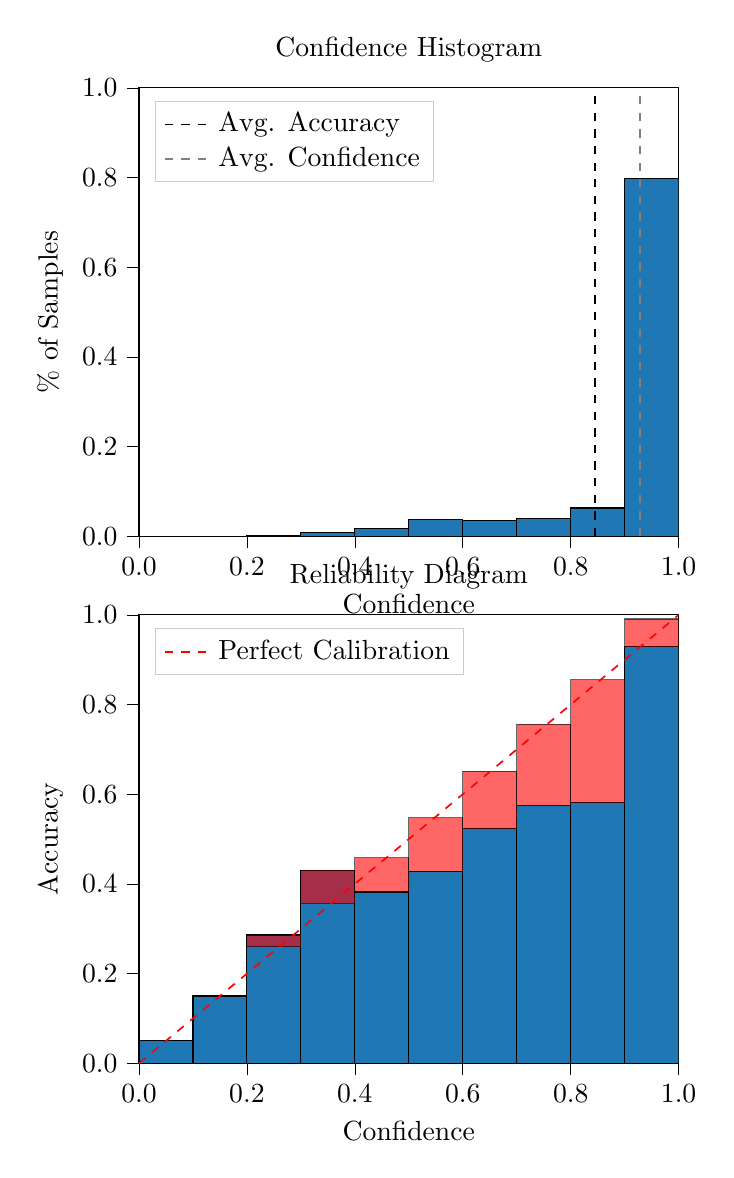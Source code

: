 % This file was created by tikzplotlib v0.9.8.
\begin{tikzpicture}

\definecolor{color0}{rgb}{0.122,0.467,0.706}

\begin{groupplot}[group style={group size=1 by 2}]
\nextgroupplot[
legend cell align={left},
legend style={
  fill opacity=0.8,
  draw opacity=1,
  text opacity=1,
  at={(0.03,0.97)},
  anchor=north west,
  draw=white!80!black
},
tick align=outside,
tick pos=left,
title={Confidence Histogram},
x grid style={white!69.02!black},
xlabel={Confidence},
xmin=0, xmax=1,
xtick style={color=black},
xtick={0,0.2,0.4,0.6,0.8,1},
xticklabels={0.0,0.2,0.4,0.6,0.8,1.0},
y grid style={white!69.02!black},
ylabel={\% of Samples},
ymin=0, ymax=1,
ytick style={color=black},
ytick={0,0.2,0.4,0.6,0.8,1},
yticklabels={0.0,0.2,0.4,0.6,0.8,1.0}
]
\draw[draw=black,fill=color0] (axis cs:-6.939e-18,0) rectangle (axis cs:0.1,0);
\draw[draw=black,fill=color0] (axis cs:0.1,0) rectangle (axis cs:0.2,0);
\draw[draw=black,fill=color0] (axis cs:0.2,0) rectangle (axis cs:0.3,0.001);
\draw[draw=black,fill=color0] (axis cs:0.3,0) rectangle (axis cs:0.4,0.008);
\draw[draw=black,fill=color0] (axis cs:0.4,0) rectangle (axis cs:0.5,0.018);
\draw[draw=black,fill=color0] (axis cs:0.5,0) rectangle (axis cs:0.6,0.038);
\draw[draw=black,fill=color0] (axis cs:0.6,0) rectangle (axis cs:0.7,0.035);
\draw[draw=black,fill=color0] (axis cs:0.7,0) rectangle (axis cs:0.8,0.04);
\draw[draw=black,fill=color0] (axis cs:0.8,0) rectangle (axis cs:0.9,0.063);
\draw[draw=black,fill=color0] (axis cs:0.9,0) rectangle (axis cs:1,0.798);
\addplot [semithick, black, dashed]
table {%
0.845 0
0.845 1
};
\addlegendentry{Avg. Accuracy}
\addplot [semithick, white!50.196!black, dashed]
table {%
0.929 0
0.929 1
};
\addlegendentry{Avg. Confidence}

\nextgroupplot[
legend cell align={left},
legend style={
  fill opacity=0.8,
  draw opacity=1,
  text opacity=1,
  at={(0.03,0.97)},
  anchor=north west,
  draw=white!80!black
},
tick align=outside,
tick pos=left,
title={Reliability Diagram},
x grid style={white!69.02!black},
xlabel={Confidence},
xmin=0, xmax=1,
xtick style={color=black},
xtick={0,0.2,0.4,0.6,0.8,1},
xticklabels={0.0,0.2,0.4,0.6,0.8,1.0},
y grid style={white!69.02!black},
ylabel={Accuracy},
ymin=0, ymax=1,
ytick style={color=black},
ytick={0,0.2,0.4,0.6,0.8,1},
yticklabels={0.0,0.2,0.4,0.6,0.8,1.0}
]
\draw[draw=black,fill=color0] (axis cs:-6.939e-18,0) rectangle (axis cs:0.1,0.05);
\draw[draw=black,fill=color0] (axis cs:0.1,0) rectangle (axis cs:0.2,0.15);
\draw[draw=black,fill=color0] (axis cs:0.2,0) rectangle (axis cs:0.3,0.286);
\draw[draw=black,fill=color0] (axis cs:0.3,0) rectangle (axis cs:0.4,0.43);
\draw[draw=black,fill=color0] (axis cs:0.4,0) rectangle (axis cs:0.5,0.382);
\draw[draw=black,fill=color0] (axis cs:0.5,0) rectangle (axis cs:0.6,0.428);
\draw[draw=black,fill=color0] (axis cs:0.6,0) rectangle (axis cs:0.7,0.523);
\draw[draw=black,fill=color0] (axis cs:0.7,0) rectangle (axis cs:0.8,0.574);
\draw[draw=black,fill=color0] (axis cs:0.8,0) rectangle (axis cs:0.9,0.581);
\draw[draw=black,fill=color0] (axis cs:0.9,0) rectangle (axis cs:1,0.929);
\draw[draw=black,fill=red,opacity=0.6] (axis cs:-6.939e-18,0.05) rectangle (axis cs:0.1,0.05);
\draw[draw=black,fill=red,opacity=0.6] (axis cs:0.1,0.15) rectangle (axis cs:0.2,0.15);
\draw[draw=black,fill=red,opacity=0.6] (axis cs:0.2,0.286) rectangle (axis cs:0.3,0.26);
\draw[draw=black,fill=red,opacity=0.6] (axis cs:0.3,0.43) rectangle (axis cs:0.4,0.357);
\draw[draw=black,fill=red,opacity=0.6] (axis cs:0.4,0.382) rectangle (axis cs:0.5,0.458);
\draw[draw=black,fill=red,opacity=0.6] (axis cs:0.5,0.428) rectangle (axis cs:0.6,0.548);
\draw[draw=black,fill=red,opacity=0.6] (axis cs:0.6,0.523) rectangle (axis cs:0.7,0.651);
\draw[draw=black,fill=red,opacity=0.6] (axis cs:0.7,0.574) rectangle (axis cs:0.8,0.756);
\draw[draw=black,fill=red,opacity=0.6] (axis cs:0.8,0.581) rectangle (axis cs:0.9,0.855);
\draw[draw=black,fill=red,opacity=0.6] (axis cs:0.9,0.929) rectangle (axis cs:1,0.991);
\addplot [semithick, red, dashed]
table {%
0 0
1 1
};
\addlegendentry{Perfect Calibration}
\end{groupplot}

\end{tikzpicture}
